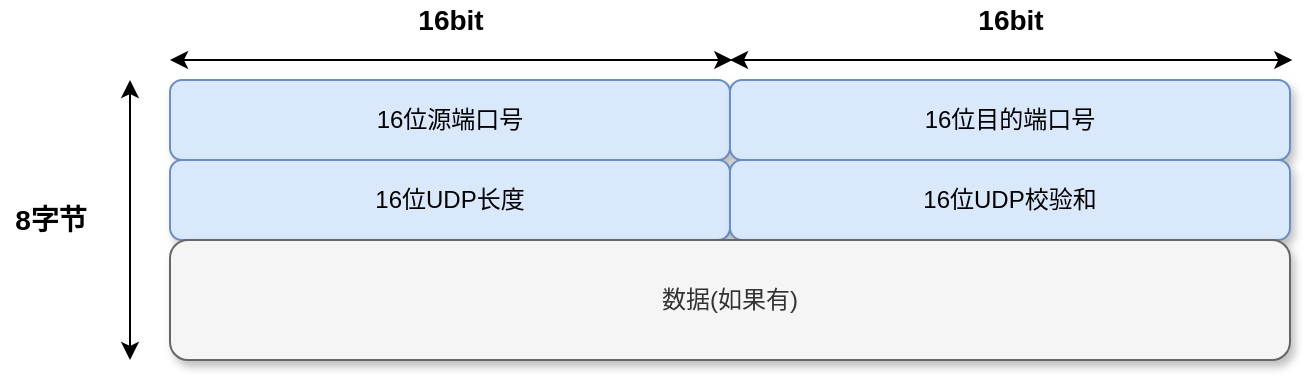 <mxfile version="14.1.5" type="device"><diagram id="WaNq-H7Qo5FbnMIvF4bp" name="第 1 页"><mxGraphModel dx="749" dy="666" grid="1" gridSize="10" guides="1" tooltips="1" connect="1" arrows="1" fold="1" page="1" pageScale="1" pageWidth="827" pageHeight="1169" math="0" shadow="0"><root><mxCell id="0"/><mxCell id="1" parent="0"/><mxCell id="LAgmYP7AhCpAUHzjF22Q-4" value="16位源端口号" style="rounded=1;whiteSpace=wrap;html=1;fillColor=#dae8fc;strokeColor=#6c8ebf;glass=0;shadow=1;" parent="1" vertex="1"><mxGeometry x="170" y="230" width="280" height="40" as="geometry"/></mxCell><mxCell id="LAgmYP7AhCpAUHzjF22Q-12" value="" style="endArrow=classic;startArrow=classic;html=1;fontSize=14;" parent="1" edge="1"><mxGeometry width="50" height="50" relative="1" as="geometry"><mxPoint x="150" y="370" as="sourcePoint"/><mxPoint x="150" y="230" as="targetPoint"/></mxGeometry></mxCell><mxCell id="LAgmYP7AhCpAUHzjF22Q-14" value="8字节" style="text;html=1;align=center;verticalAlign=middle;resizable=0;points=[];autosize=1;fontSize=14;fontStyle=1" parent="1" vertex="1"><mxGeometry x="85" y="290" width="50" height="20" as="geometry"/></mxCell><mxCell id="YkMU2FLFgyRT-5afaae1-1" value="16位目的端口号" style="rounded=1;whiteSpace=wrap;html=1;fillColor=#dae8fc;strokeColor=#6c8ebf;glass=0;shadow=1;" parent="1" vertex="1"><mxGeometry x="450" y="230" width="280" height="40" as="geometry"/></mxCell><mxCell id="YkMU2FLFgyRT-5afaae1-3" value="" style="endArrow=classic;startArrow=classic;html=1;" parent="1" edge="1"><mxGeometry width="50" height="50" relative="1" as="geometry"><mxPoint x="450" y="220" as="sourcePoint"/><mxPoint x="731.143" y="220" as="targetPoint"/><Array as="points"><mxPoint x="500" y="220"/></Array></mxGeometry></mxCell><mxCell id="YkMU2FLFgyRT-5afaae1-4" value="16bit" style="text;html=1;align=center;verticalAlign=middle;resizable=0;points=[];autosize=1;fontStyle=1;fontSize=14;" parent="1" vertex="1"><mxGeometry x="565" y="190" width="50" height="20" as="geometry"/></mxCell><mxCell id="cwIf-DcekwvWNiivrZ8z-1" value="16位UDP长度" style="rounded=1;whiteSpace=wrap;html=1;fillColor=#dae8fc;strokeColor=#6c8ebf;glass=0;shadow=1;" vertex="1" parent="1"><mxGeometry x="170" y="270" width="280" height="40" as="geometry"/></mxCell><mxCell id="cwIf-DcekwvWNiivrZ8z-2" value="16位UDP校验和" style="rounded=1;whiteSpace=wrap;html=1;fillColor=#dae8fc;strokeColor=#6c8ebf;glass=0;shadow=1;" vertex="1" parent="1"><mxGeometry x="450" y="270" width="280" height="40" as="geometry"/></mxCell><mxCell id="cwIf-DcekwvWNiivrZ8z-3" value="数据(如果有)" style="rounded=1;whiteSpace=wrap;html=1;fillColor=#f5f5f5;strokeColor=#666666;glass=0;shadow=1;fontColor=#333333;" vertex="1" parent="1"><mxGeometry x="170" y="310" width="560" height="60" as="geometry"/></mxCell><mxCell id="cwIf-DcekwvWNiivrZ8z-4" value="" style="endArrow=classic;startArrow=classic;html=1;" edge="1" parent="1"><mxGeometry width="50" height="50" relative="1" as="geometry"><mxPoint x="170" y="220.0" as="sourcePoint"/><mxPoint x="451.143" y="220.0" as="targetPoint"/><Array as="points"><mxPoint x="220" y="220"/></Array></mxGeometry></mxCell><mxCell id="cwIf-DcekwvWNiivrZ8z-5" value="16bit" style="text;html=1;align=center;verticalAlign=middle;resizable=0;points=[];autosize=1;fontStyle=1;fontSize=14;" vertex="1" parent="1"><mxGeometry x="285" y="190" width="50" height="20" as="geometry"/></mxCell></root></mxGraphModel></diagram></mxfile>